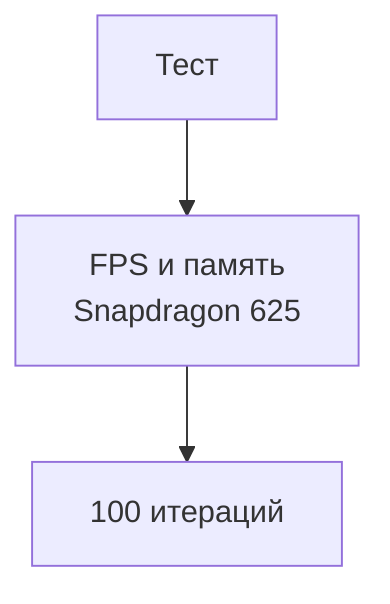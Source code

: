 %% Тест производительности: FPS и память на Snapdragon 625.
graph TD
    A[Тест] --> B[FPS и память\nSnapdragon 625]
    B --> C[100 итераций]